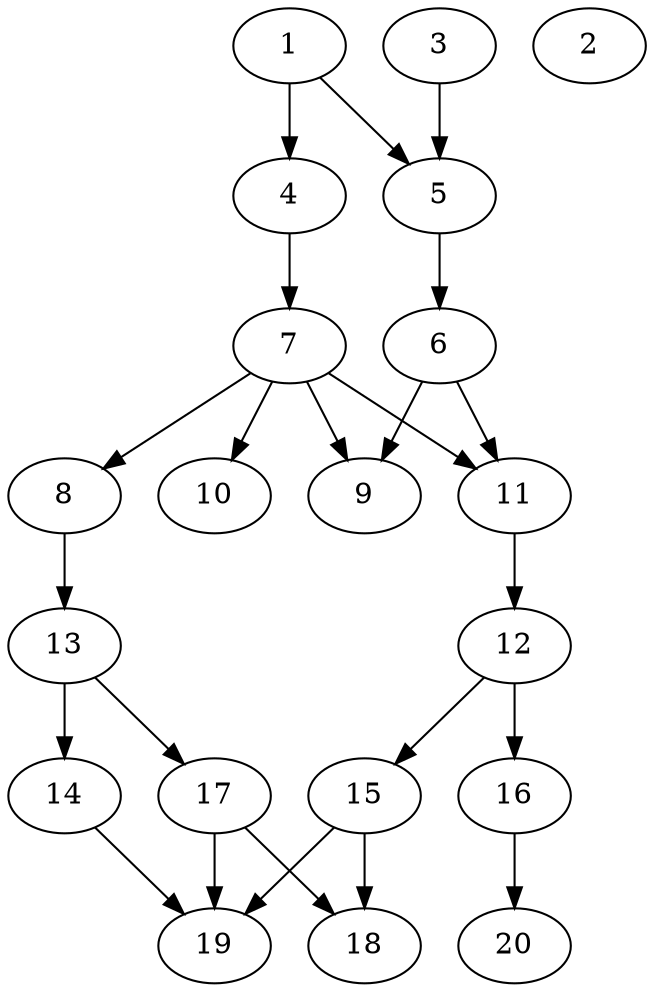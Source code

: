 // DAG automatically generated by daggen at Tue Jul 23 14:22:50 2019
// ./daggen --dot -n 20 --ccr 0.4 --fat 0.5 --regular 0.5 --density 0.6 --mindata 5242880 --maxdata 52428800 
digraph G {
  1 [size="96995840", alpha="0.08", expect_size="38798336"] 
  1 -> 4 [size ="38798336"]
  1 -> 5 [size ="38798336"]
  2 [size="52759040", alpha="0.20", expect_size="21103616"] 
  3 [size="89479680", alpha="0.06", expect_size="35791872"] 
  3 -> 5 [size ="35791872"]
  4 [size="93283840", alpha="0.20", expect_size="37313536"] 
  4 -> 7 [size ="37313536"]
  5 [size="59607040", alpha="0.18", expect_size="23842816"] 
  5 -> 6 [size ="23842816"]
  6 [size="119403520", alpha="0.17", expect_size="47761408"] 
  6 -> 9 [size ="47761408"]
  6 -> 11 [size ="47761408"]
  7 [size="16821760", alpha="0.04", expect_size="6728704"] 
  7 -> 8 [size ="6728704"]
  7 -> 9 [size ="6728704"]
  7 -> 10 [size ="6728704"]
  7 -> 11 [size ="6728704"]
  8 [size="39255040", alpha="0.11", expect_size="15702016"] 
  8 -> 13 [size ="15702016"]
  9 [size="92303360", alpha="0.14", expect_size="36921344"] 
  10 [size="36003840", alpha="0.05", expect_size="14401536"] 
  11 [size="108541440", alpha="0.01", expect_size="43416576"] 
  11 -> 12 [size ="43416576"]
  12 [size="40407040", alpha="0.09", expect_size="16162816"] 
  12 -> 15 [size ="16162816"]
  12 -> 16 [size ="16162816"]
  13 [size="38768640", alpha="0.08", expect_size="15507456"] 
  13 -> 14 [size ="15507456"]
  13 -> 17 [size ="15507456"]
  14 [size="74275840", alpha="0.11", expect_size="29710336"] 
  14 -> 19 [size ="29710336"]
  15 [size="71498240", alpha="0.04", expect_size="28599296"] 
  15 -> 18 [size ="28599296"]
  15 -> 19 [size ="28599296"]
  16 [size="60101120", alpha="0.05", expect_size="24040448"] 
  16 -> 20 [size ="24040448"]
  17 [size="41351680", alpha="0.16", expect_size="16540672"] 
  17 -> 18 [size ="16540672"]
  17 -> 19 [size ="16540672"]
  18 [size="67880960", alpha="0.08", expect_size="27152384"] 
  19 [size="13642240", alpha="0.00", expect_size="5456896"] 
  20 [size="98104320", alpha="0.14", expect_size="39241728"] 
}
